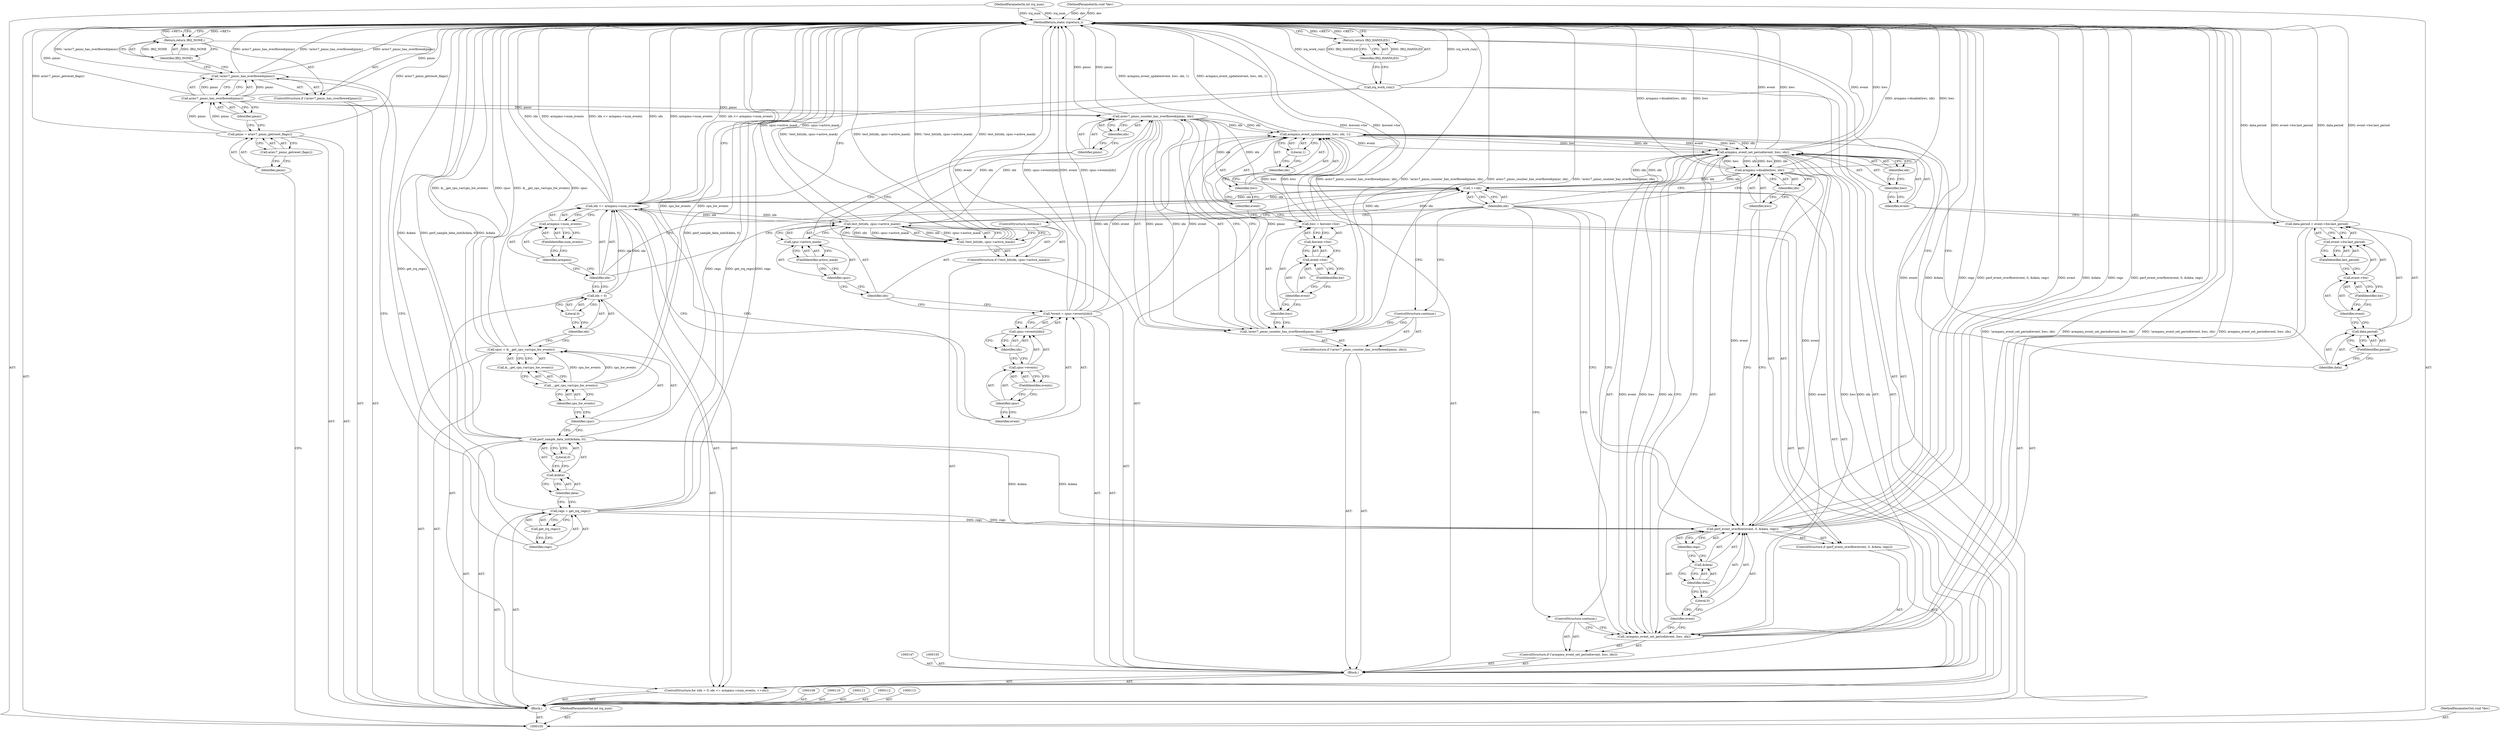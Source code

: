 digraph "1_linux_a8b0ca17b80e92faab46ee7179ba9e99ccb61233_1" {
"1000210" [label="(MethodReturn,static irqreturn_t)"];
"1000106" [label="(MethodParameterIn,int irq_num)"];
"1000317" [label="(MethodParameterOut,int irq_num)"];
"1000107" [label="(MethodParameterIn,void *dev)"];
"1000318" [label="(MethodParameterOut,void *dev)"];
"1000114" [label="(Call,pmnc = armv7_pmnc_getreset_flags())"];
"1000115" [label="(Identifier,pmnc)"];
"1000116" [label="(Call,armv7_pmnc_getreset_flags())"];
"1000117" [label="(ControlStructure,if (!armv7_pmnc_has_overflowed(pmnc)))"];
"1000120" [label="(Identifier,pmnc)"];
"1000118" [label="(Call,!armv7_pmnc_has_overflowed(pmnc))"];
"1000119" [label="(Call,armv7_pmnc_has_overflowed(pmnc))"];
"1000121" [label="(Return,return IRQ_NONE;)"];
"1000122" [label="(Identifier,IRQ_NONE)"];
"1000108" [label="(Block,)"];
"1000123" [label="(Call,regs = get_irq_regs())"];
"1000124" [label="(Identifier,regs)"];
"1000125" [label="(Call,get_irq_regs())"];
"1000126" [label="(Call,perf_sample_data_init(&data, 0))"];
"1000127" [label="(Call,&data)"];
"1000128" [label="(Identifier,data)"];
"1000129" [label="(Literal,0)"];
"1000130" [label="(Call,cpuc = &__get_cpu_var(cpu_hw_events))"];
"1000131" [label="(Identifier,cpuc)"];
"1000134" [label="(Identifier,cpu_hw_events)"];
"1000132" [label="(Call,&__get_cpu_var(cpu_hw_events))"];
"1000133" [label="(Call,__get_cpu_var(cpu_hw_events))"];
"1000135" [label="(ControlStructure,for (idx = 0; idx <= armpmu->num_events; ++idx))"];
"1000138" [label="(Literal,0)"];
"1000139" [label="(Call,idx <= armpmu->num_events)"];
"1000140" [label="(Identifier,idx)"];
"1000141" [label="(Call,armpmu->num_events)"];
"1000142" [label="(Identifier,armpmu)"];
"1000143" [label="(FieldIdentifier,num_events)"];
"1000144" [label="(Call,++idx)"];
"1000145" [label="(Identifier,idx)"];
"1000136" [label="(Call,idx = 0)"];
"1000137" [label="(Identifier,idx)"];
"1000148" [label="(Call,*event = cpuc->events[idx])"];
"1000149" [label="(Identifier,event)"];
"1000150" [label="(Call,cpuc->events[idx])"];
"1000151" [label="(Call,cpuc->events)"];
"1000152" [label="(Identifier,cpuc)"];
"1000153" [label="(FieldIdentifier,events)"];
"1000154" [label="(Identifier,idx)"];
"1000146" [label="(Block,)"];
"1000159" [label="(Identifier,idx)"];
"1000156" [label="(ControlStructure,if (!test_bit(idx, cpuc->active_mask)))"];
"1000160" [label="(Call,cpuc->active_mask)"];
"1000161" [label="(Identifier,cpuc)"];
"1000162" [label="(FieldIdentifier,active_mask)"];
"1000157" [label="(Call,!test_bit(idx, cpuc->active_mask))"];
"1000158" [label="(Call,test_bit(idx, cpuc->active_mask))"];
"1000163" [label="(ControlStructure,continue;)"];
"1000164" [label="(ControlStructure,if (!armv7_pmnc_counter_has_overflowed(pmnc, idx)))"];
"1000167" [label="(Identifier,pmnc)"];
"1000168" [label="(Identifier,idx)"];
"1000165" [label="(Call,!armv7_pmnc_counter_has_overflowed(pmnc, idx))"];
"1000166" [label="(Call,armv7_pmnc_counter_has_overflowed(pmnc, idx))"];
"1000169" [label="(ControlStructure,continue;)"];
"1000175" [label="(FieldIdentifier,hw)"];
"1000170" [label="(Call,hwc = &event->hw)"];
"1000171" [label="(Identifier,hwc)"];
"1000172" [label="(Call,&event->hw)"];
"1000173" [label="(Call,event->hw)"];
"1000174" [label="(Identifier,event)"];
"1000176" [label="(Call,armpmu_event_update(event, hwc, idx, 1))"];
"1000177" [label="(Identifier,event)"];
"1000178" [label="(Identifier,hwc)"];
"1000179" [label="(Identifier,idx)"];
"1000180" [label="(Literal,1)"];
"1000185" [label="(Call,event->hw.last_period)"];
"1000186" [label="(Call,event->hw)"];
"1000187" [label="(Identifier,event)"];
"1000181" [label="(Call,data.period = event->hw.last_period)"];
"1000182" [label="(Call,data.period)"];
"1000183" [label="(Identifier,data)"];
"1000188" [label="(FieldIdentifier,hw)"];
"1000189" [label="(FieldIdentifier,last_period)"];
"1000184" [label="(FieldIdentifier,period)"];
"1000190" [label="(ControlStructure,if (!armpmu_event_set_period(event, hwc, idx)))"];
"1000193" [label="(Identifier,event)"];
"1000194" [label="(Identifier,hwc)"];
"1000195" [label="(Identifier,idx)"];
"1000191" [label="(Call,!armpmu_event_set_period(event, hwc, idx))"];
"1000192" [label="(Call,armpmu_event_set_period(event, hwc, idx))"];
"1000196" [label="(ControlStructure,continue;)"];
"1000197" [label="(ControlStructure,if (perf_event_overflow(event, 0, &data, regs)))"];
"1000199" [label="(Identifier,event)"];
"1000200" [label="(Literal,0)"];
"1000201" [label="(Call,&data)"];
"1000202" [label="(Identifier,data)"];
"1000203" [label="(Identifier,regs)"];
"1000198" [label="(Call,perf_event_overflow(event, 0, &data, regs))"];
"1000205" [label="(Identifier,hwc)"];
"1000206" [label="(Identifier,idx)"];
"1000204" [label="(Call,armpmu->disable(hwc, idx))"];
"1000207" [label="(Call,irq_work_run())"];
"1000208" [label="(Return,return IRQ_HANDLED;)"];
"1000209" [label="(Identifier,IRQ_HANDLED)"];
"1000210" -> "1000105"  [label="AST: "];
"1000210" -> "1000121"  [label="CFG: "];
"1000210" -> "1000208"  [label="CFG: "];
"1000121" -> "1000210"  [label="DDG: <RET>"];
"1000208" -> "1000210"  [label="DDG: <RET>"];
"1000181" -> "1000210"  [label="DDG: data.period"];
"1000181" -> "1000210"  [label="DDG: event->hw.last_period"];
"1000170" -> "1000210"  [label="DDG: &event->hw"];
"1000107" -> "1000210"  [label="DDG: dev"];
"1000157" -> "1000210"  [label="DDG: !test_bit(idx, cpuc->active_mask)"];
"1000157" -> "1000210"  [label="DDG: test_bit(idx, cpuc->active_mask)"];
"1000118" -> "1000210"  [label="DDG: !armv7_pmnc_has_overflowed(pmnc)"];
"1000118" -> "1000210"  [label="DDG: armv7_pmnc_has_overflowed(pmnc)"];
"1000198" -> "1000210"  [label="DDG: event"];
"1000198" -> "1000210"  [label="DDG: &data"];
"1000198" -> "1000210"  [label="DDG: regs"];
"1000198" -> "1000210"  [label="DDG: perf_event_overflow(event, 0, &data, regs)"];
"1000106" -> "1000210"  [label="DDG: irq_num"];
"1000126" -> "1000210"  [label="DDG: perf_sample_data_init(&data, 0)"];
"1000126" -> "1000210"  [label="DDG: &data"];
"1000123" -> "1000210"  [label="DDG: get_irq_regs()"];
"1000123" -> "1000210"  [label="DDG: regs"];
"1000192" -> "1000210"  [label="DDG: hwc"];
"1000192" -> "1000210"  [label="DDG: event"];
"1000158" -> "1000210"  [label="DDG: cpuc->active_mask"];
"1000130" -> "1000210"  [label="DDG: &__get_cpu_var(cpu_hw_events)"];
"1000130" -> "1000210"  [label="DDG: cpuc"];
"1000139" -> "1000210"  [label="DDG: armpmu->num_events"];
"1000139" -> "1000210"  [label="DDG: idx <= armpmu->num_events"];
"1000139" -> "1000210"  [label="DDG: idx"];
"1000165" -> "1000210"  [label="DDG: armv7_pmnc_counter_has_overflowed(pmnc, idx)"];
"1000165" -> "1000210"  [label="DDG: !armv7_pmnc_counter_has_overflowed(pmnc, idx)"];
"1000166" -> "1000210"  [label="DDG: pmnc"];
"1000133" -> "1000210"  [label="DDG: cpu_hw_events"];
"1000191" -> "1000210"  [label="DDG: !armpmu_event_set_period(event, hwc, idx)"];
"1000191" -> "1000210"  [label="DDG: armpmu_event_set_period(event, hwc, idx)"];
"1000148" -> "1000210"  [label="DDG: event"];
"1000148" -> "1000210"  [label="DDG: cpuc->events[idx]"];
"1000176" -> "1000210"  [label="DDG: armpmu_event_update(event, hwc, idx, 1)"];
"1000207" -> "1000210"  [label="DDG: irq_work_run()"];
"1000119" -> "1000210"  [label="DDG: pmnc"];
"1000204" -> "1000210"  [label="DDG: hwc"];
"1000204" -> "1000210"  [label="DDG: armpmu->disable(hwc, idx)"];
"1000114" -> "1000210"  [label="DDG: armv7_pmnc_getreset_flags()"];
"1000106" -> "1000105"  [label="AST: "];
"1000106" -> "1000210"  [label="DDG: irq_num"];
"1000317" -> "1000105"  [label="AST: "];
"1000107" -> "1000105"  [label="AST: "];
"1000107" -> "1000210"  [label="DDG: dev"];
"1000318" -> "1000105"  [label="AST: "];
"1000114" -> "1000108"  [label="AST: "];
"1000114" -> "1000116"  [label="CFG: "];
"1000115" -> "1000114"  [label="AST: "];
"1000116" -> "1000114"  [label="AST: "];
"1000120" -> "1000114"  [label="CFG: "];
"1000114" -> "1000210"  [label="DDG: armv7_pmnc_getreset_flags()"];
"1000114" -> "1000119"  [label="DDG: pmnc"];
"1000115" -> "1000114"  [label="AST: "];
"1000115" -> "1000105"  [label="CFG: "];
"1000116" -> "1000115"  [label="CFG: "];
"1000116" -> "1000114"  [label="AST: "];
"1000116" -> "1000115"  [label="CFG: "];
"1000114" -> "1000116"  [label="CFG: "];
"1000117" -> "1000108"  [label="AST: "];
"1000118" -> "1000117"  [label="AST: "];
"1000121" -> "1000117"  [label="AST: "];
"1000120" -> "1000119"  [label="AST: "];
"1000120" -> "1000114"  [label="CFG: "];
"1000119" -> "1000120"  [label="CFG: "];
"1000118" -> "1000117"  [label="AST: "];
"1000118" -> "1000119"  [label="CFG: "];
"1000119" -> "1000118"  [label="AST: "];
"1000122" -> "1000118"  [label="CFG: "];
"1000124" -> "1000118"  [label="CFG: "];
"1000118" -> "1000210"  [label="DDG: !armv7_pmnc_has_overflowed(pmnc)"];
"1000118" -> "1000210"  [label="DDG: armv7_pmnc_has_overflowed(pmnc)"];
"1000119" -> "1000118"  [label="DDG: pmnc"];
"1000119" -> "1000118"  [label="AST: "];
"1000119" -> "1000120"  [label="CFG: "];
"1000120" -> "1000119"  [label="AST: "];
"1000118" -> "1000119"  [label="CFG: "];
"1000119" -> "1000210"  [label="DDG: pmnc"];
"1000119" -> "1000118"  [label="DDG: pmnc"];
"1000114" -> "1000119"  [label="DDG: pmnc"];
"1000119" -> "1000166"  [label="DDG: pmnc"];
"1000121" -> "1000117"  [label="AST: "];
"1000121" -> "1000122"  [label="CFG: "];
"1000122" -> "1000121"  [label="AST: "];
"1000210" -> "1000121"  [label="CFG: "];
"1000121" -> "1000210"  [label="DDG: <RET>"];
"1000122" -> "1000121"  [label="DDG: IRQ_NONE"];
"1000122" -> "1000121"  [label="AST: "];
"1000122" -> "1000118"  [label="CFG: "];
"1000121" -> "1000122"  [label="CFG: "];
"1000122" -> "1000121"  [label="DDG: IRQ_NONE"];
"1000108" -> "1000105"  [label="AST: "];
"1000109" -> "1000108"  [label="AST: "];
"1000110" -> "1000108"  [label="AST: "];
"1000111" -> "1000108"  [label="AST: "];
"1000112" -> "1000108"  [label="AST: "];
"1000113" -> "1000108"  [label="AST: "];
"1000114" -> "1000108"  [label="AST: "];
"1000117" -> "1000108"  [label="AST: "];
"1000123" -> "1000108"  [label="AST: "];
"1000126" -> "1000108"  [label="AST: "];
"1000130" -> "1000108"  [label="AST: "];
"1000135" -> "1000108"  [label="AST: "];
"1000207" -> "1000108"  [label="AST: "];
"1000208" -> "1000108"  [label="AST: "];
"1000123" -> "1000108"  [label="AST: "];
"1000123" -> "1000125"  [label="CFG: "];
"1000124" -> "1000123"  [label="AST: "];
"1000125" -> "1000123"  [label="AST: "];
"1000128" -> "1000123"  [label="CFG: "];
"1000123" -> "1000210"  [label="DDG: get_irq_regs()"];
"1000123" -> "1000210"  [label="DDG: regs"];
"1000123" -> "1000198"  [label="DDG: regs"];
"1000124" -> "1000123"  [label="AST: "];
"1000124" -> "1000118"  [label="CFG: "];
"1000125" -> "1000124"  [label="CFG: "];
"1000125" -> "1000123"  [label="AST: "];
"1000125" -> "1000124"  [label="CFG: "];
"1000123" -> "1000125"  [label="CFG: "];
"1000126" -> "1000108"  [label="AST: "];
"1000126" -> "1000129"  [label="CFG: "];
"1000127" -> "1000126"  [label="AST: "];
"1000129" -> "1000126"  [label="AST: "];
"1000131" -> "1000126"  [label="CFG: "];
"1000126" -> "1000210"  [label="DDG: perf_sample_data_init(&data, 0)"];
"1000126" -> "1000210"  [label="DDG: &data"];
"1000126" -> "1000198"  [label="DDG: &data"];
"1000127" -> "1000126"  [label="AST: "];
"1000127" -> "1000128"  [label="CFG: "];
"1000128" -> "1000127"  [label="AST: "];
"1000129" -> "1000127"  [label="CFG: "];
"1000128" -> "1000127"  [label="AST: "];
"1000128" -> "1000123"  [label="CFG: "];
"1000127" -> "1000128"  [label="CFG: "];
"1000129" -> "1000126"  [label="AST: "];
"1000129" -> "1000127"  [label="CFG: "];
"1000126" -> "1000129"  [label="CFG: "];
"1000130" -> "1000108"  [label="AST: "];
"1000130" -> "1000132"  [label="CFG: "];
"1000131" -> "1000130"  [label="AST: "];
"1000132" -> "1000130"  [label="AST: "];
"1000137" -> "1000130"  [label="CFG: "];
"1000130" -> "1000210"  [label="DDG: &__get_cpu_var(cpu_hw_events)"];
"1000130" -> "1000210"  [label="DDG: cpuc"];
"1000133" -> "1000130"  [label="DDG: cpu_hw_events"];
"1000131" -> "1000130"  [label="AST: "];
"1000131" -> "1000126"  [label="CFG: "];
"1000134" -> "1000131"  [label="CFG: "];
"1000134" -> "1000133"  [label="AST: "];
"1000134" -> "1000131"  [label="CFG: "];
"1000133" -> "1000134"  [label="CFG: "];
"1000132" -> "1000130"  [label="AST: "];
"1000132" -> "1000133"  [label="CFG: "];
"1000133" -> "1000132"  [label="AST: "];
"1000130" -> "1000132"  [label="CFG: "];
"1000133" -> "1000132"  [label="AST: "];
"1000133" -> "1000134"  [label="CFG: "];
"1000134" -> "1000133"  [label="AST: "];
"1000132" -> "1000133"  [label="CFG: "];
"1000133" -> "1000210"  [label="DDG: cpu_hw_events"];
"1000133" -> "1000130"  [label="DDG: cpu_hw_events"];
"1000135" -> "1000108"  [label="AST: "];
"1000136" -> "1000135"  [label="AST: "];
"1000139" -> "1000135"  [label="AST: "];
"1000144" -> "1000135"  [label="AST: "];
"1000146" -> "1000135"  [label="AST: "];
"1000138" -> "1000136"  [label="AST: "];
"1000138" -> "1000137"  [label="CFG: "];
"1000136" -> "1000138"  [label="CFG: "];
"1000139" -> "1000135"  [label="AST: "];
"1000139" -> "1000141"  [label="CFG: "];
"1000140" -> "1000139"  [label="AST: "];
"1000141" -> "1000139"  [label="AST: "];
"1000149" -> "1000139"  [label="CFG: "];
"1000207" -> "1000139"  [label="CFG: "];
"1000139" -> "1000210"  [label="DDG: armpmu->num_events"];
"1000139" -> "1000210"  [label="DDG: idx <= armpmu->num_events"];
"1000139" -> "1000210"  [label="DDG: idx"];
"1000144" -> "1000139"  [label="DDG: idx"];
"1000136" -> "1000139"  [label="DDG: idx"];
"1000139" -> "1000158"  [label="DDG: idx"];
"1000140" -> "1000139"  [label="AST: "];
"1000140" -> "1000136"  [label="CFG: "];
"1000140" -> "1000144"  [label="CFG: "];
"1000142" -> "1000140"  [label="CFG: "];
"1000141" -> "1000139"  [label="AST: "];
"1000141" -> "1000143"  [label="CFG: "];
"1000142" -> "1000141"  [label="AST: "];
"1000143" -> "1000141"  [label="AST: "];
"1000139" -> "1000141"  [label="CFG: "];
"1000142" -> "1000141"  [label="AST: "];
"1000142" -> "1000140"  [label="CFG: "];
"1000143" -> "1000142"  [label="CFG: "];
"1000143" -> "1000141"  [label="AST: "];
"1000143" -> "1000142"  [label="CFG: "];
"1000141" -> "1000143"  [label="CFG: "];
"1000144" -> "1000135"  [label="AST: "];
"1000144" -> "1000145"  [label="CFG: "];
"1000145" -> "1000144"  [label="AST: "];
"1000140" -> "1000144"  [label="CFG: "];
"1000144" -> "1000139"  [label="DDG: idx"];
"1000158" -> "1000144"  [label="DDG: idx"];
"1000166" -> "1000144"  [label="DDG: idx"];
"1000204" -> "1000144"  [label="DDG: idx"];
"1000192" -> "1000144"  [label="DDG: idx"];
"1000145" -> "1000144"  [label="AST: "];
"1000145" -> "1000163"  [label="CFG: "];
"1000145" -> "1000169"  [label="CFG: "];
"1000145" -> "1000196"  [label="CFG: "];
"1000145" -> "1000204"  [label="CFG: "];
"1000145" -> "1000198"  [label="CFG: "];
"1000144" -> "1000145"  [label="CFG: "];
"1000136" -> "1000135"  [label="AST: "];
"1000136" -> "1000138"  [label="CFG: "];
"1000137" -> "1000136"  [label="AST: "];
"1000138" -> "1000136"  [label="AST: "];
"1000140" -> "1000136"  [label="CFG: "];
"1000136" -> "1000139"  [label="DDG: idx"];
"1000137" -> "1000136"  [label="AST: "];
"1000137" -> "1000130"  [label="CFG: "];
"1000138" -> "1000137"  [label="CFG: "];
"1000148" -> "1000146"  [label="AST: "];
"1000148" -> "1000150"  [label="CFG: "];
"1000149" -> "1000148"  [label="AST: "];
"1000150" -> "1000148"  [label="AST: "];
"1000159" -> "1000148"  [label="CFG: "];
"1000148" -> "1000210"  [label="DDG: event"];
"1000148" -> "1000210"  [label="DDG: cpuc->events[idx]"];
"1000148" -> "1000176"  [label="DDG: event"];
"1000149" -> "1000148"  [label="AST: "];
"1000149" -> "1000139"  [label="CFG: "];
"1000152" -> "1000149"  [label="CFG: "];
"1000150" -> "1000148"  [label="AST: "];
"1000150" -> "1000154"  [label="CFG: "];
"1000151" -> "1000150"  [label="AST: "];
"1000154" -> "1000150"  [label="AST: "];
"1000148" -> "1000150"  [label="CFG: "];
"1000151" -> "1000150"  [label="AST: "];
"1000151" -> "1000153"  [label="CFG: "];
"1000152" -> "1000151"  [label="AST: "];
"1000153" -> "1000151"  [label="AST: "];
"1000154" -> "1000151"  [label="CFG: "];
"1000152" -> "1000151"  [label="AST: "];
"1000152" -> "1000149"  [label="CFG: "];
"1000153" -> "1000152"  [label="CFG: "];
"1000153" -> "1000151"  [label="AST: "];
"1000153" -> "1000152"  [label="CFG: "];
"1000151" -> "1000153"  [label="CFG: "];
"1000154" -> "1000150"  [label="AST: "];
"1000154" -> "1000151"  [label="CFG: "];
"1000150" -> "1000154"  [label="CFG: "];
"1000146" -> "1000135"  [label="AST: "];
"1000147" -> "1000146"  [label="AST: "];
"1000148" -> "1000146"  [label="AST: "];
"1000155" -> "1000146"  [label="AST: "];
"1000156" -> "1000146"  [label="AST: "];
"1000164" -> "1000146"  [label="AST: "];
"1000170" -> "1000146"  [label="AST: "];
"1000176" -> "1000146"  [label="AST: "];
"1000181" -> "1000146"  [label="AST: "];
"1000190" -> "1000146"  [label="AST: "];
"1000197" -> "1000146"  [label="AST: "];
"1000159" -> "1000158"  [label="AST: "];
"1000159" -> "1000148"  [label="CFG: "];
"1000161" -> "1000159"  [label="CFG: "];
"1000156" -> "1000146"  [label="AST: "];
"1000157" -> "1000156"  [label="AST: "];
"1000163" -> "1000156"  [label="AST: "];
"1000160" -> "1000158"  [label="AST: "];
"1000160" -> "1000162"  [label="CFG: "];
"1000161" -> "1000160"  [label="AST: "];
"1000162" -> "1000160"  [label="AST: "];
"1000158" -> "1000160"  [label="CFG: "];
"1000161" -> "1000160"  [label="AST: "];
"1000161" -> "1000159"  [label="CFG: "];
"1000162" -> "1000161"  [label="CFG: "];
"1000162" -> "1000160"  [label="AST: "];
"1000162" -> "1000161"  [label="CFG: "];
"1000160" -> "1000162"  [label="CFG: "];
"1000157" -> "1000156"  [label="AST: "];
"1000157" -> "1000158"  [label="CFG: "];
"1000158" -> "1000157"  [label="AST: "];
"1000163" -> "1000157"  [label="CFG: "];
"1000167" -> "1000157"  [label="CFG: "];
"1000157" -> "1000210"  [label="DDG: !test_bit(idx, cpuc->active_mask)"];
"1000157" -> "1000210"  [label="DDG: test_bit(idx, cpuc->active_mask)"];
"1000158" -> "1000157"  [label="DDG: idx"];
"1000158" -> "1000157"  [label="DDG: cpuc->active_mask"];
"1000158" -> "1000157"  [label="AST: "];
"1000158" -> "1000160"  [label="CFG: "];
"1000159" -> "1000158"  [label="AST: "];
"1000160" -> "1000158"  [label="AST: "];
"1000157" -> "1000158"  [label="CFG: "];
"1000158" -> "1000210"  [label="DDG: cpuc->active_mask"];
"1000158" -> "1000144"  [label="DDG: idx"];
"1000158" -> "1000157"  [label="DDG: idx"];
"1000158" -> "1000157"  [label="DDG: cpuc->active_mask"];
"1000139" -> "1000158"  [label="DDG: idx"];
"1000158" -> "1000166"  [label="DDG: idx"];
"1000163" -> "1000156"  [label="AST: "];
"1000163" -> "1000157"  [label="CFG: "];
"1000145" -> "1000163"  [label="CFG: "];
"1000164" -> "1000146"  [label="AST: "];
"1000165" -> "1000164"  [label="AST: "];
"1000169" -> "1000164"  [label="AST: "];
"1000167" -> "1000166"  [label="AST: "];
"1000167" -> "1000157"  [label="CFG: "];
"1000168" -> "1000167"  [label="CFG: "];
"1000168" -> "1000166"  [label="AST: "];
"1000168" -> "1000167"  [label="CFG: "];
"1000166" -> "1000168"  [label="CFG: "];
"1000165" -> "1000164"  [label="AST: "];
"1000165" -> "1000166"  [label="CFG: "];
"1000166" -> "1000165"  [label="AST: "];
"1000169" -> "1000165"  [label="CFG: "];
"1000171" -> "1000165"  [label="CFG: "];
"1000165" -> "1000210"  [label="DDG: armv7_pmnc_counter_has_overflowed(pmnc, idx)"];
"1000165" -> "1000210"  [label="DDG: !armv7_pmnc_counter_has_overflowed(pmnc, idx)"];
"1000166" -> "1000165"  [label="DDG: pmnc"];
"1000166" -> "1000165"  [label="DDG: idx"];
"1000166" -> "1000165"  [label="AST: "];
"1000166" -> "1000168"  [label="CFG: "];
"1000167" -> "1000166"  [label="AST: "];
"1000168" -> "1000166"  [label="AST: "];
"1000165" -> "1000166"  [label="CFG: "];
"1000166" -> "1000210"  [label="DDG: pmnc"];
"1000166" -> "1000144"  [label="DDG: idx"];
"1000166" -> "1000165"  [label="DDG: pmnc"];
"1000166" -> "1000165"  [label="DDG: idx"];
"1000119" -> "1000166"  [label="DDG: pmnc"];
"1000158" -> "1000166"  [label="DDG: idx"];
"1000166" -> "1000176"  [label="DDG: idx"];
"1000169" -> "1000164"  [label="AST: "];
"1000169" -> "1000165"  [label="CFG: "];
"1000145" -> "1000169"  [label="CFG: "];
"1000175" -> "1000173"  [label="AST: "];
"1000175" -> "1000174"  [label="CFG: "];
"1000173" -> "1000175"  [label="CFG: "];
"1000170" -> "1000146"  [label="AST: "];
"1000170" -> "1000172"  [label="CFG: "];
"1000171" -> "1000170"  [label="AST: "];
"1000172" -> "1000170"  [label="AST: "];
"1000177" -> "1000170"  [label="CFG: "];
"1000170" -> "1000210"  [label="DDG: &event->hw"];
"1000170" -> "1000176"  [label="DDG: hwc"];
"1000171" -> "1000170"  [label="AST: "];
"1000171" -> "1000165"  [label="CFG: "];
"1000174" -> "1000171"  [label="CFG: "];
"1000172" -> "1000170"  [label="AST: "];
"1000172" -> "1000173"  [label="CFG: "];
"1000173" -> "1000172"  [label="AST: "];
"1000170" -> "1000172"  [label="CFG: "];
"1000173" -> "1000172"  [label="AST: "];
"1000173" -> "1000175"  [label="CFG: "];
"1000174" -> "1000173"  [label="AST: "];
"1000175" -> "1000173"  [label="AST: "];
"1000172" -> "1000173"  [label="CFG: "];
"1000174" -> "1000173"  [label="AST: "];
"1000174" -> "1000171"  [label="CFG: "];
"1000175" -> "1000174"  [label="CFG: "];
"1000176" -> "1000146"  [label="AST: "];
"1000176" -> "1000180"  [label="CFG: "];
"1000177" -> "1000176"  [label="AST: "];
"1000178" -> "1000176"  [label="AST: "];
"1000179" -> "1000176"  [label="AST: "];
"1000180" -> "1000176"  [label="AST: "];
"1000183" -> "1000176"  [label="CFG: "];
"1000176" -> "1000210"  [label="DDG: armpmu_event_update(event, hwc, idx, 1)"];
"1000148" -> "1000176"  [label="DDG: event"];
"1000170" -> "1000176"  [label="DDG: hwc"];
"1000166" -> "1000176"  [label="DDG: idx"];
"1000176" -> "1000192"  [label="DDG: event"];
"1000176" -> "1000192"  [label="DDG: hwc"];
"1000176" -> "1000192"  [label="DDG: idx"];
"1000177" -> "1000176"  [label="AST: "];
"1000177" -> "1000170"  [label="CFG: "];
"1000178" -> "1000177"  [label="CFG: "];
"1000178" -> "1000176"  [label="AST: "];
"1000178" -> "1000177"  [label="CFG: "];
"1000179" -> "1000178"  [label="CFG: "];
"1000179" -> "1000176"  [label="AST: "];
"1000179" -> "1000178"  [label="CFG: "];
"1000180" -> "1000179"  [label="CFG: "];
"1000180" -> "1000176"  [label="AST: "];
"1000180" -> "1000179"  [label="CFG: "];
"1000176" -> "1000180"  [label="CFG: "];
"1000185" -> "1000181"  [label="AST: "];
"1000185" -> "1000189"  [label="CFG: "];
"1000186" -> "1000185"  [label="AST: "];
"1000189" -> "1000185"  [label="AST: "];
"1000181" -> "1000185"  [label="CFG: "];
"1000186" -> "1000185"  [label="AST: "];
"1000186" -> "1000188"  [label="CFG: "];
"1000187" -> "1000186"  [label="AST: "];
"1000188" -> "1000186"  [label="AST: "];
"1000189" -> "1000186"  [label="CFG: "];
"1000187" -> "1000186"  [label="AST: "];
"1000187" -> "1000182"  [label="CFG: "];
"1000188" -> "1000187"  [label="CFG: "];
"1000181" -> "1000146"  [label="AST: "];
"1000181" -> "1000185"  [label="CFG: "];
"1000182" -> "1000181"  [label="AST: "];
"1000185" -> "1000181"  [label="AST: "];
"1000193" -> "1000181"  [label="CFG: "];
"1000181" -> "1000210"  [label="DDG: data.period"];
"1000181" -> "1000210"  [label="DDG: event->hw.last_period"];
"1000182" -> "1000181"  [label="AST: "];
"1000182" -> "1000184"  [label="CFG: "];
"1000183" -> "1000182"  [label="AST: "];
"1000184" -> "1000182"  [label="AST: "];
"1000187" -> "1000182"  [label="CFG: "];
"1000183" -> "1000182"  [label="AST: "];
"1000183" -> "1000176"  [label="CFG: "];
"1000184" -> "1000183"  [label="CFG: "];
"1000188" -> "1000186"  [label="AST: "];
"1000188" -> "1000187"  [label="CFG: "];
"1000186" -> "1000188"  [label="CFG: "];
"1000189" -> "1000185"  [label="AST: "];
"1000189" -> "1000186"  [label="CFG: "];
"1000185" -> "1000189"  [label="CFG: "];
"1000184" -> "1000182"  [label="AST: "];
"1000184" -> "1000183"  [label="CFG: "];
"1000182" -> "1000184"  [label="CFG: "];
"1000190" -> "1000146"  [label="AST: "];
"1000191" -> "1000190"  [label="AST: "];
"1000196" -> "1000190"  [label="AST: "];
"1000193" -> "1000192"  [label="AST: "];
"1000193" -> "1000181"  [label="CFG: "];
"1000194" -> "1000193"  [label="CFG: "];
"1000194" -> "1000192"  [label="AST: "];
"1000194" -> "1000193"  [label="CFG: "];
"1000195" -> "1000194"  [label="CFG: "];
"1000195" -> "1000192"  [label="AST: "];
"1000195" -> "1000194"  [label="CFG: "];
"1000192" -> "1000195"  [label="CFG: "];
"1000191" -> "1000190"  [label="AST: "];
"1000191" -> "1000192"  [label="CFG: "];
"1000192" -> "1000191"  [label="AST: "];
"1000196" -> "1000191"  [label="CFG: "];
"1000199" -> "1000191"  [label="CFG: "];
"1000191" -> "1000210"  [label="DDG: !armpmu_event_set_period(event, hwc, idx)"];
"1000191" -> "1000210"  [label="DDG: armpmu_event_set_period(event, hwc, idx)"];
"1000192" -> "1000191"  [label="DDG: event"];
"1000192" -> "1000191"  [label="DDG: hwc"];
"1000192" -> "1000191"  [label="DDG: idx"];
"1000192" -> "1000191"  [label="AST: "];
"1000192" -> "1000195"  [label="CFG: "];
"1000193" -> "1000192"  [label="AST: "];
"1000194" -> "1000192"  [label="AST: "];
"1000195" -> "1000192"  [label="AST: "];
"1000191" -> "1000192"  [label="CFG: "];
"1000192" -> "1000210"  [label="DDG: hwc"];
"1000192" -> "1000210"  [label="DDG: event"];
"1000192" -> "1000144"  [label="DDG: idx"];
"1000192" -> "1000191"  [label="DDG: event"];
"1000192" -> "1000191"  [label="DDG: hwc"];
"1000192" -> "1000191"  [label="DDG: idx"];
"1000176" -> "1000192"  [label="DDG: event"];
"1000176" -> "1000192"  [label="DDG: hwc"];
"1000176" -> "1000192"  [label="DDG: idx"];
"1000192" -> "1000198"  [label="DDG: event"];
"1000192" -> "1000204"  [label="DDG: hwc"];
"1000192" -> "1000204"  [label="DDG: idx"];
"1000196" -> "1000190"  [label="AST: "];
"1000196" -> "1000191"  [label="CFG: "];
"1000145" -> "1000196"  [label="CFG: "];
"1000197" -> "1000146"  [label="AST: "];
"1000198" -> "1000197"  [label="AST: "];
"1000204" -> "1000197"  [label="AST: "];
"1000199" -> "1000198"  [label="AST: "];
"1000199" -> "1000191"  [label="CFG: "];
"1000200" -> "1000199"  [label="CFG: "];
"1000200" -> "1000198"  [label="AST: "];
"1000200" -> "1000199"  [label="CFG: "];
"1000202" -> "1000200"  [label="CFG: "];
"1000201" -> "1000198"  [label="AST: "];
"1000201" -> "1000202"  [label="CFG: "];
"1000202" -> "1000201"  [label="AST: "];
"1000203" -> "1000201"  [label="CFG: "];
"1000202" -> "1000201"  [label="AST: "];
"1000202" -> "1000200"  [label="CFG: "];
"1000201" -> "1000202"  [label="CFG: "];
"1000203" -> "1000198"  [label="AST: "];
"1000203" -> "1000201"  [label="CFG: "];
"1000198" -> "1000203"  [label="CFG: "];
"1000198" -> "1000197"  [label="AST: "];
"1000198" -> "1000203"  [label="CFG: "];
"1000199" -> "1000198"  [label="AST: "];
"1000200" -> "1000198"  [label="AST: "];
"1000201" -> "1000198"  [label="AST: "];
"1000203" -> "1000198"  [label="AST: "];
"1000205" -> "1000198"  [label="CFG: "];
"1000145" -> "1000198"  [label="CFG: "];
"1000198" -> "1000210"  [label="DDG: event"];
"1000198" -> "1000210"  [label="DDG: &data"];
"1000198" -> "1000210"  [label="DDG: regs"];
"1000198" -> "1000210"  [label="DDG: perf_event_overflow(event, 0, &data, regs)"];
"1000192" -> "1000198"  [label="DDG: event"];
"1000126" -> "1000198"  [label="DDG: &data"];
"1000123" -> "1000198"  [label="DDG: regs"];
"1000205" -> "1000204"  [label="AST: "];
"1000205" -> "1000198"  [label="CFG: "];
"1000206" -> "1000205"  [label="CFG: "];
"1000206" -> "1000204"  [label="AST: "];
"1000206" -> "1000205"  [label="CFG: "];
"1000204" -> "1000206"  [label="CFG: "];
"1000204" -> "1000197"  [label="AST: "];
"1000204" -> "1000206"  [label="CFG: "];
"1000205" -> "1000204"  [label="AST: "];
"1000206" -> "1000204"  [label="AST: "];
"1000145" -> "1000204"  [label="CFG: "];
"1000204" -> "1000210"  [label="DDG: hwc"];
"1000204" -> "1000210"  [label="DDG: armpmu->disable(hwc, idx)"];
"1000204" -> "1000144"  [label="DDG: idx"];
"1000192" -> "1000204"  [label="DDG: hwc"];
"1000192" -> "1000204"  [label="DDG: idx"];
"1000207" -> "1000108"  [label="AST: "];
"1000207" -> "1000139"  [label="CFG: "];
"1000209" -> "1000207"  [label="CFG: "];
"1000207" -> "1000210"  [label="DDG: irq_work_run()"];
"1000208" -> "1000108"  [label="AST: "];
"1000208" -> "1000209"  [label="CFG: "];
"1000209" -> "1000208"  [label="AST: "];
"1000210" -> "1000208"  [label="CFG: "];
"1000208" -> "1000210"  [label="DDG: <RET>"];
"1000209" -> "1000208"  [label="DDG: IRQ_HANDLED"];
"1000209" -> "1000208"  [label="AST: "];
"1000209" -> "1000207"  [label="CFG: "];
"1000208" -> "1000209"  [label="CFG: "];
"1000209" -> "1000208"  [label="DDG: IRQ_HANDLED"];
}
